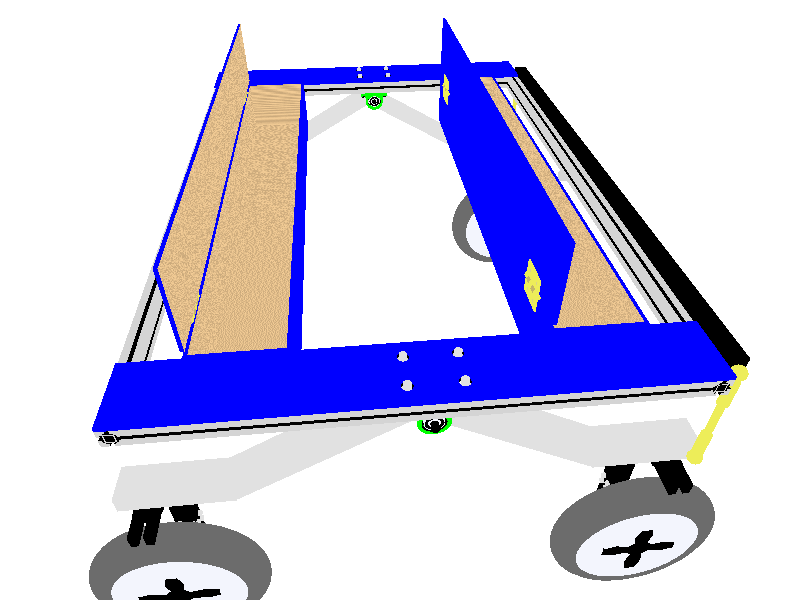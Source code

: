 #include "colors.inc"
#include "textures.inc"
#include "shapes.inc"
#include "metals.inc"
light_source{ <50, 300, 100> White }
light_source{ <50, 10, 100> White }


// Camera1
light_source{ <0, 200, -130> White }
camera{
    location <-10, 200, -110>
    look_at  <80, 100, 10>
}


// Camera2
// light_source{ <-20, 200, 220> White }
// camera{
//     location <-30, 200, 200>
//     look_at <80, 50, 50>
// }

// Camera3
light_source{ <-100, 220, 50> White }
camera{
    location <-90, 200, 80>
    look_at <5, 120, 70>
}

// Camera4
  // camera{
  //     location <-90, 20, 50>
  //     look_at <5, 50, 50>
  // }

// camera{
//     location <100, 300, 70>
//     look_at <100, 0, 70>
// }

// Camera5
// camera{
//     location <-70, 10, -70>
//     look_at <100, 50, 70>
// }


plane{ y, -50
    pigment{ White }
}
plane{<0,1,0>,1 hollow
  texture{
    pigment{ bozo turbulence 0.92
      color_map {
      [0.00 rgb <0.2, 0.3, 1>*0.5]
      [0.50 rgb <0.2, 0.3, 1>*0.8]
      [0.70 rgb <1,1,1>]
      [0.85 rgb <0.25,0.25,0.25>]
      [1.0 rgb <0.5,0.5,0.5>]}
      scale<1,1,1.5>*2.5
      translate<1.0,0,-1>
      }// end of pigment
    finish {ambient 1 diffuse 0}
  }// end of texture
  scale 10000
}// end of plane


// box { <0, 0, 0>,  <1000, 1, 1> pigment{Red} }// X
// box { <0, 0, 0>,  <1, 1000, 1> pigment{Green}  }// Y
// box { <0, 0, 0>,  <1, 1, 1000> pigment{Blue}}// Z

#declare Green_Metal = texture {pigment{color rgb <0, 1, 0>} finish { ambient 0.35 brilliance 2 diffuse 0.3 metallic specular 0.80 roughness 1/20 reflection 0.1}}

#declare pneu = union{
  // Borracha do pneu
  difference{
    union {
      torus {
        22, 5 // major radius, minor radius
         texture{ pigment{ color rgb<1,1,1>*0.15}
           normal { bumps .5 scale .005}
           finish { diffuse .9 phong .2}}
        rotate z*90
        translate <5, 16, 0> // <x, y, z> 
      }
      cylinder {
        <0,15,0>,<10,15,0>,23 
         texture{ pigment{ color rgb<1,1,1>*0.15}
           normal { bumps .5 scale .005}
           finish { diffuse .9 phong .2}
           }
      }
    }
    cylinder {<-3,15,0>,<13,15,0>,20 texture {Silver_Metal}}
  }
  // Parte metalica no centro
  difference{
    union {
      difference{
        cylinder {<0,15,0>,<10,15,0>,20 texture {Silver_Metal}}
        cylinder {<-1,15,0>,<1,15,0>,18 texture {Silver_Metal}}
      }
      cone{<2,15,0>, 15, <-1,15,0>, 12 texture {Silver_Metal}}
    }
    difference{
      union{
          cylinder {<-40,16,0>,<50,16,0>, 4 texture {pigment{Black}}}
          cone{<-2,19,0>, 2, <-2,23,0>, 3 texture {pigment{Black}}}
          cone{<-2,23,0>, 3, <-2,27,0>, 2 texture {pigment{Black}}}
          cone{<-2,13,0>, 2, <-2,8,0>, 3 texture {pigment{Black}}}
          cone{<-2,8,0>, 3, <-2,3,0>, 2 texture {pigment{Black}}}
          cone{<0,16,3>, 2, <0,16,8>, 3 texture {pigment{Black}}}
          cone{<0,16,8>, 3, <0,16,12>, 2 texture {pigment{Black}}}
          cone{<0,16,-3>, 2, <0,16,-8>, 3 texture {pigment{Black}}}
          cone{<0,16,-8>, 3, <0,16,-12>, 2 texture {pigment{Black}}}
      }
      union{
          cylinder {<1,15,0>,<8,15,0>, 30 texture {pigment{Black}}}
          cylinder {<-3,15,0>,<-8,15,0>, 30 texture {pigment{Black}}}
      }
    }
  }  
}

#declare parte_suporte = union{
  difference{
    difference {
      difference {
        difference {
          difference {
            union {
              torus {16, 3 texture{ pigment{ Black}} rotate z*90 translate <1, 30, 19>}
              box {<-1, 0, 0>, <5, 27, 6> pigment{Black}}
              box {<-1, 44, 15>, <5, 48, 30> pigment{Black}} 
            }
            box {<-3, 0, 6>, <9, 26, 40> pigment{Black}}
          }
          box {<-3, 15, 20>, <8, 44, 40> pigment{Black}}
        }
        box {<-3, 30, 30>, <8, 50, 35> pigment{Black}}
      }
      box {<-4, -1, -1>, <0, 70, 70> pigment{Black}}
    }
    box {<2, -1, -1>, <8, 70, 70> pigment{Black}}
  }
}

#declare suporte = union {
  object{ parte_suporte translate <0, 0, 0> }
  object{ parte_suporte translate <4, 0, 0> }
}

#declare parafuso_pneu = difference {
  cylinder {<0, 0, 0>, <0, 0, 2>, 1 texture {pigment {Gray}}}
  cylinder {<0, 0, -1>, <0, 0, 3>, 0.5 texture {pigment {Gray}}}
}

#declare eixo_roda_suporte = union {
  cylinder { <0, 0, 0>, <0, 3, 0>, 3 texture{Chrome_Metal}}
  cylinder { <0, -2, 0>, <0, 0, 0>, 1 texture{Silver_Metal}}
  box {<-4, -5, -1>, <5, -2, 1> }
}

//DESCOMENTAR AQUI
#declare roda_suporte = union {
  object{ suporte translate <-3, 7, -25> rotate <0, -90, 0> }
  object{ pneu translate <0, -3, 0> }
  object{ eixo_roda_suporte translate <5, 57, 0> }
  
  cylinder {<9, 16, 0>, <26, 16, 0>, 2 texture {Metal}}
  object{ parafuso_pneu translate <20.3, 15, -4> }
  object{ parafuso_pneu translate <23.5, 15, -4> }
  object{ parafuso_pneu translate <20.3, 18, -4> }
  object{ parafuso_pneu translate <23.5, 18, -4> }

  object{ parafuso_pneu translate <20.3, 15, 2> }
  object{ parafuso_pneu translate <23.5, 15, 2> }
  object{ parafuso_pneu translate <20.3, 18, 2> }
  object{ parafuso_pneu translate <23.5, 18, 2> }
}

#declare apoio_motores = union {
  difference {
    box {<0, 0, 0>, <10, 5, 30> pigment{Gray}}
    box {<1, 1, -10>, <9, 4, 40> texture{Metal}}
  }
  difference {
    box {<0, 0, 35>,<10, 5, 90> pigment{Gray} }
    box {<1, 1, 20>,<9, 4, 100> texture{Metal} }
    rotate <-30, 0, 0> translate <0, -17, 0>
  }
}

#declare eixo_apoio_motor = union {
  box {<-1, 3, 1.5>,<3, 4, 6> pigment{Green} }
  box {<-1, 3, -1.5>,<3, 4, -6> pigment{Green} }

  box {<0, 0, 3>,<3, 3, 4> texture{Green_Metal} }
  box {<0, 0, -3>,<3, 3, -4> texture{Green_Metal} }
  difference{
    difference{
      cylinder {<1, 0, 0>, <2, 0, 0>, 3 texture{Green_Metal}}
      cylinder {<0, 0, 0>, <3, 0, 0>, 2.5}
    }
    box {<-2, -1.5, -3>,<5, 1.5, 5> pigment{Black} }
  }
  
  difference{
    cylinder {<0, 0, 0>, <2, 0, 0>, 4 texture{Green_Metal}}
    cylinder {<-1, 0, 0>, <3, 0, 0>, 3}
  }
  difference{
    cylinder {<0, 0, 0>, <2, 0, 0>, 2.5 texture{Silver_Metal}}
    cylinder {<-1, 0, 0>, <3, 0, 0>, 2.3}
  }
  difference{
    cylinder {<0, 0, 0>, <2, 0, 0>, 1.5 texture{Silver_Metal}}
    cylinder {<-1, 0, 0>, <3, 0, 0>, 1}
  }
  difference{
    cylinder {<0, 0, 0>, <2, 0, 0>, 2.3 pigment{Black}}
    cylinder {<-1, 0, 0>, <3, 0, 0>, 1.5}
  }
  cylinder {<-2, 0, 0>, <3, 0, 0>, 1 texture{Metal}}
}

#declare eixo_apoio_motor_parafuso = union{
  object{ eixo_apoio_motor translate <0, 0, 0> }
  cylinder {<1, 2, 5>, <1, 3, 5>, 0.8}
  cylinder {<1, 2, -5>, <1, 3, -5>, 0.8}
}

#declare apoio_motor_completo = union {
  difference{
    object{ apoio_motores translate <-10, 0, -80> rotate <0,180,0>}
    object{ eixo_apoio_motor_parafuso translate <-3, 30, 0> }
  }
  difference{
    object{ apoio_motores translate <0, 0, -75> }
    object{ eixo_apoio_motor_parafuso translate <-3, 30, 0> }
  }
  object{ eixo_apoio_motor_parafuso translate <-4, 30, 0> }
  object{ eixo_apoio_motor_parafuso translate <11, 30, 0> }
  
}

#declare motor_dupla = union {
  object{ apoio_motor_completo translate <0, 60, 70> }
  object{ roda_suporte translate <0, 0, 0> }
  object{ roda_suporte translate <0, 0, 145> }

}

#declare diff_barra_aluminio_menor = union{
  box {<2, 4, -6>, <3, 6, 166> }
  box {<1.4, 3.8, -6>, <3.6, 4.2, 166>}
}

#declare barra_aluminio_menor = union {
  difference{
    difference{
      difference{
        difference{
          difference {
            box {<0, 0, 0>, <5, 5, 130> texture{Chrome_Metal}}
            box {<1.5, 1.5, -6>, <3.5, 3.5, 160> }
          }
          object{ diff_barra_aluminio_menor translate <0, 0, 0> }
        }
        object{ diff_barra_aluminio_menor translate <0, -5, 5> rotate <0,0,90>}
      }
      object{ diff_barra_aluminio_menor translate <-5, 0, 5> rotate <0,0,-90>}
    }
    object{ diff_barra_aluminio_menor translate <-5, -5, 5> rotate <0,0,180>}
  }
}

#declare diff_barra_aluminio_maior = union{
  box {<2, 4, -6>, <3, 6, 220> }
  box {<1.4, 3.8, -6>, <3.6, 4.2, 220>}
}

#declare barra_aluminio_maior = union {
  difference{
    difference{
      difference{
        difference{
          difference {
            box {<0, 0, 0>, <5, 5, 212> texture{Chrome_Metal}}
            box {<1.5, 1.5, -6>, <3.5, 3.5, 215> }
          }
          object{ diff_barra_aluminio_maior translate <0, 0, 0> }
        }
        object{ diff_barra_aluminio_maior translate <0, -5, 5> rotate <0,0,90>}
      }
      object{ diff_barra_aluminio_maior translate <-5, 0, 5> rotate <0,0,-90>}
    }
    object{ diff_barra_aluminio_maior translate <-5, -5, 5> rotate <0,0,180>}
  }
}

#declare suporte_barra_direcao = union {
  cylinder {<0, 0, 0>, <0, 33, 0>, 1 texture { Gold_Metal}}
  cylinder {<0, 2, 0>, <0, 10, 0>, 1.5 texture { Gold_Metal}}
  cylinder {<0, 22, 0>, <0, 30, 0>, 1.5 texture { Gold_Metal}}
  sphere {<0, 0, 0>, 2 texture { Gold_Metal}}
  sphere {<0, 33, 0>, 2 texture { Gold_Metal}}
}

#declare tampa_azul = union {
  difference {
    box { <0, 0, 0>, <19, 1, 140> pigment{Blue}}
    union {
      cylinder {<5, -1, 61>, <5, 2, 61>, 1.4 }
      cylinder {<14, -1, 61>, <14, 2, 61>, 1.4 }
      cylinder {<5, -1, 74>, <5, 2, 74>, 1.4 }
      cylinder {<14, -1, 74>, <14, 2, 74>, 1.4 }
      
    }
  }
  object{ parafuso_pneu translate <5, 61, -2> rotate <90, 0, 0> }
  object{ parafuso_pneu translate <14, 61, -2> rotate <90, 0, 0> }
  object{ parafuso_pneu translate <5, 74, -2> rotate <90, 0, 0> }
  object{ parafuso_pneu translate <14, 74, -2> rotate <90, 0, 0> }
}

#declare barra_com_apoio_completo = union {
  object{ barra_aluminio_menor translate <8, 94, 0> }
  object{ barra_aluminio_menor translate <-6, 94, 0> }
  object{ motor_dupla translate <0, 0, -7> }
  object{ suporte_barra_direcao translate <-1.5, 63, -9.4>}
  object{ tampa_azul translate <-6, 99, -5>}
}

#declare barra_ferro_direcao = union {
  box { <0, 0, 0>, <200, 5, 5> }
}

#declare suporte_tampa = union {
  difference{
    difference{
      box { <25, 16, 25>, <35, 20, 25.5> texture {Gold_Metal}}
      cylinder { <27, 18, 25>, <27, 18, 26.5>, 0.5 texture {Brass_Metal}}
    }
    cylinder { <32.5, 18, 25>, <32.5, 18, 26.5>, 0.5 texture {Brass_Metal}}
  }
  difference{
    difference{
      box { <25, 22, 25>, <35, 26, 25.5> texture {Gold_Metal}}
      cylinder { <27, 24, 25>, <27, 24, 26.5>, 0.5 texture {Brass_Metal}}
    }
    cylinder { <32.5, 24, 25>, <32.5, 24, 26.5>, 0.5 texture {Brass_Metal}}
  }
  union {
    difference{
      difference {
        cylinder { <25, 21, 25>, <35, 21, 25>, 1 texture {Gold_Metal}}
        cylinder { <27, 21, 25>, <29, 21, 25>, 1.1 texture {Bronze_Metal}}
      }
      cylinder { <31, 21, 25>, <33, 21, 25>, 1.1 texture {Bronze_Metal}}
    }
    cylinder { <27, 21, 25>, <29, 21, 25>, 1 texture {Bronze_Metal}}
    cylinder { <31, 21, 25>, <33, 21, 25>, 1 texture {Bronze_Metal}}
  }
}

#declare caixa_papelao = union {
  difference {
    box { <13, 0, 0>, <187, 20, 25> texture {pigment{Blue}}}
    box { <14, 1, 1>, <186, 32, 24> texture {DMFWood4}}
  }
  difference {
    box { <13, 22, 23>, <187, 46, 25> texture {pigment{Blue}}}
    box { <12, 21, 22>, <189, 47, 24> texture {DMFWood4}}
  }
  object{ suporte_tampa translate <0, 0, 0>}
  object{ suporte_tampa translate <140, 0, 0>}
  
}

object{ caixa_papelao translate <0, 80, 7>}
object{ caixa_papelao translate <0, 80, 95>}

object{ barra_ferro_direcao translate <0, 94, -12>}
object{ barra_aluminio_maior translate <-135, 94, -6> rotate <0,90,0>}
union{
  object{ barra_aluminio_maior translate <0, 94, -6> rotate <0,90,0>}
  cylinder { <100, 94, -6>, <100, 94, 1.5>, 1.8 texture {Chrome_Metal}}
  cylinder { <100, 94, -8>, <100, 94, 0>, 1 texture {Chrome_Metal}}
}

object{ barra_com_apoio_completo translate <0, 0, 0> }
object{ barra_com_apoio_completo translate <-200, 0, 0> scale<-1,1,1> }

// camera{
//     location <-40, 70, -40>
//     look_at  <0, 20, 0>
// }

// union {
//   difference {
//     box {<0, 0, 0>, <10, 5, 30> pigment{Gray}}
//     box {<1, 1, -10>, <9, 4, 40> texture{Metal}}
//   }
//   difference {
//     box {<0, 0, 35>,<10, 5, 90> pigment{Gray} }
//     box {<1, 1, 20>,<9, 4, 100> texture{Metal} }
//     rotate <-30, 0, 0> translate <0, -17, 0>
//   }
// }

//     7
//  3     6
// 1 2   4 5
